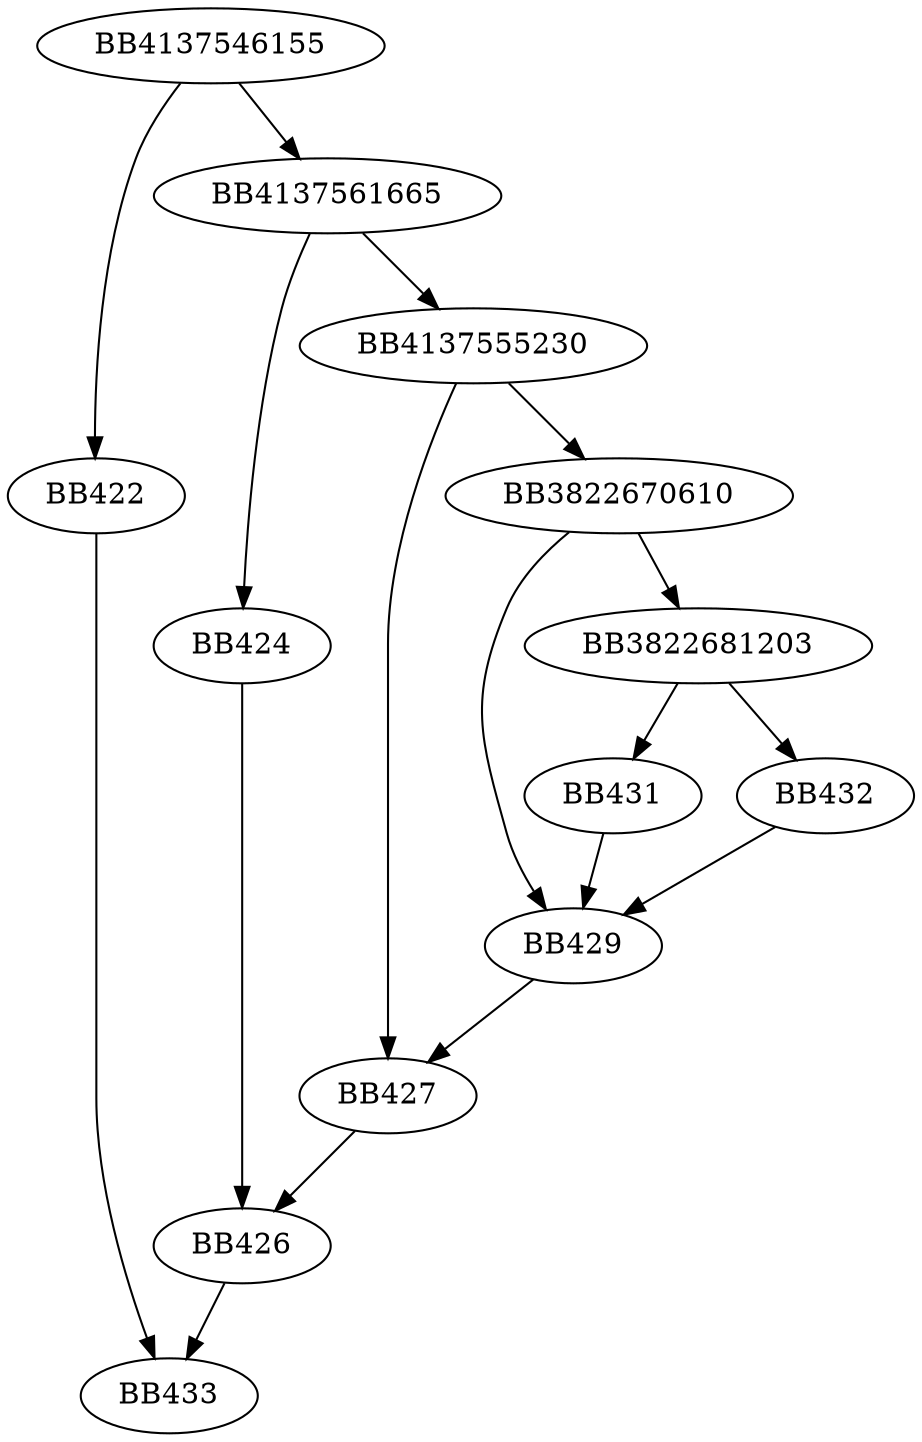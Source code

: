 digraph G{
	BB4137546155->BB422;
	BB4137546155->BB4137561665;
	BB4137561665->BB424;
	BB4137561665->BB4137555230;
	BB424->BB426;
	BB4137555230->BB427;
	BB4137555230->BB3822670610;
	BB3822670610->BB429;
	BB3822670610->BB3822681203;
	BB3822681203->BB431;
	BB3822681203->BB432;
	BB432->BB429;
	BB431->BB429;
	BB429->BB427;
	BB427->BB426;
	BB426->BB433;
	BB422->BB433;
}
